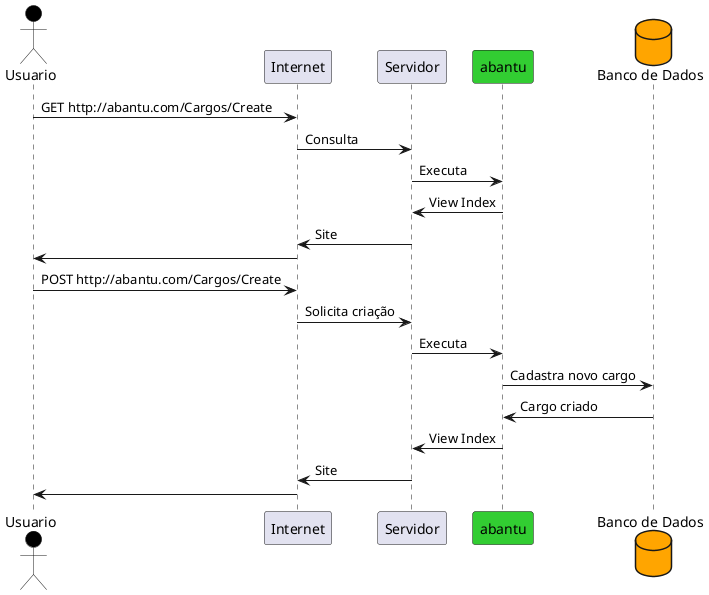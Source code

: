 @startuml
actor Usuario as usr #Black
usr -> Internet: GET http://abantu.com/Cargos/Create
Internet -> Servidor: Consulta

participant "abantu" as prj #LimeGreen
Servidor -> prj: Executa
prj -> Servidor: View Index
Servidor -> Internet: Site
Internet -> usr
usr -> Internet: POST http://abantu.com/Cargos/Create
Internet -> Servidor: Solicita criação
Servidor -> prj: Executa

database "Banco de Dados" as db #Orange
prj -> db: Cadastra novo cargo
db -> prj: Cargo criado
prj -> Servidor: View Index
Servidor -> Internet: Site
Internet -> usr

@enduml